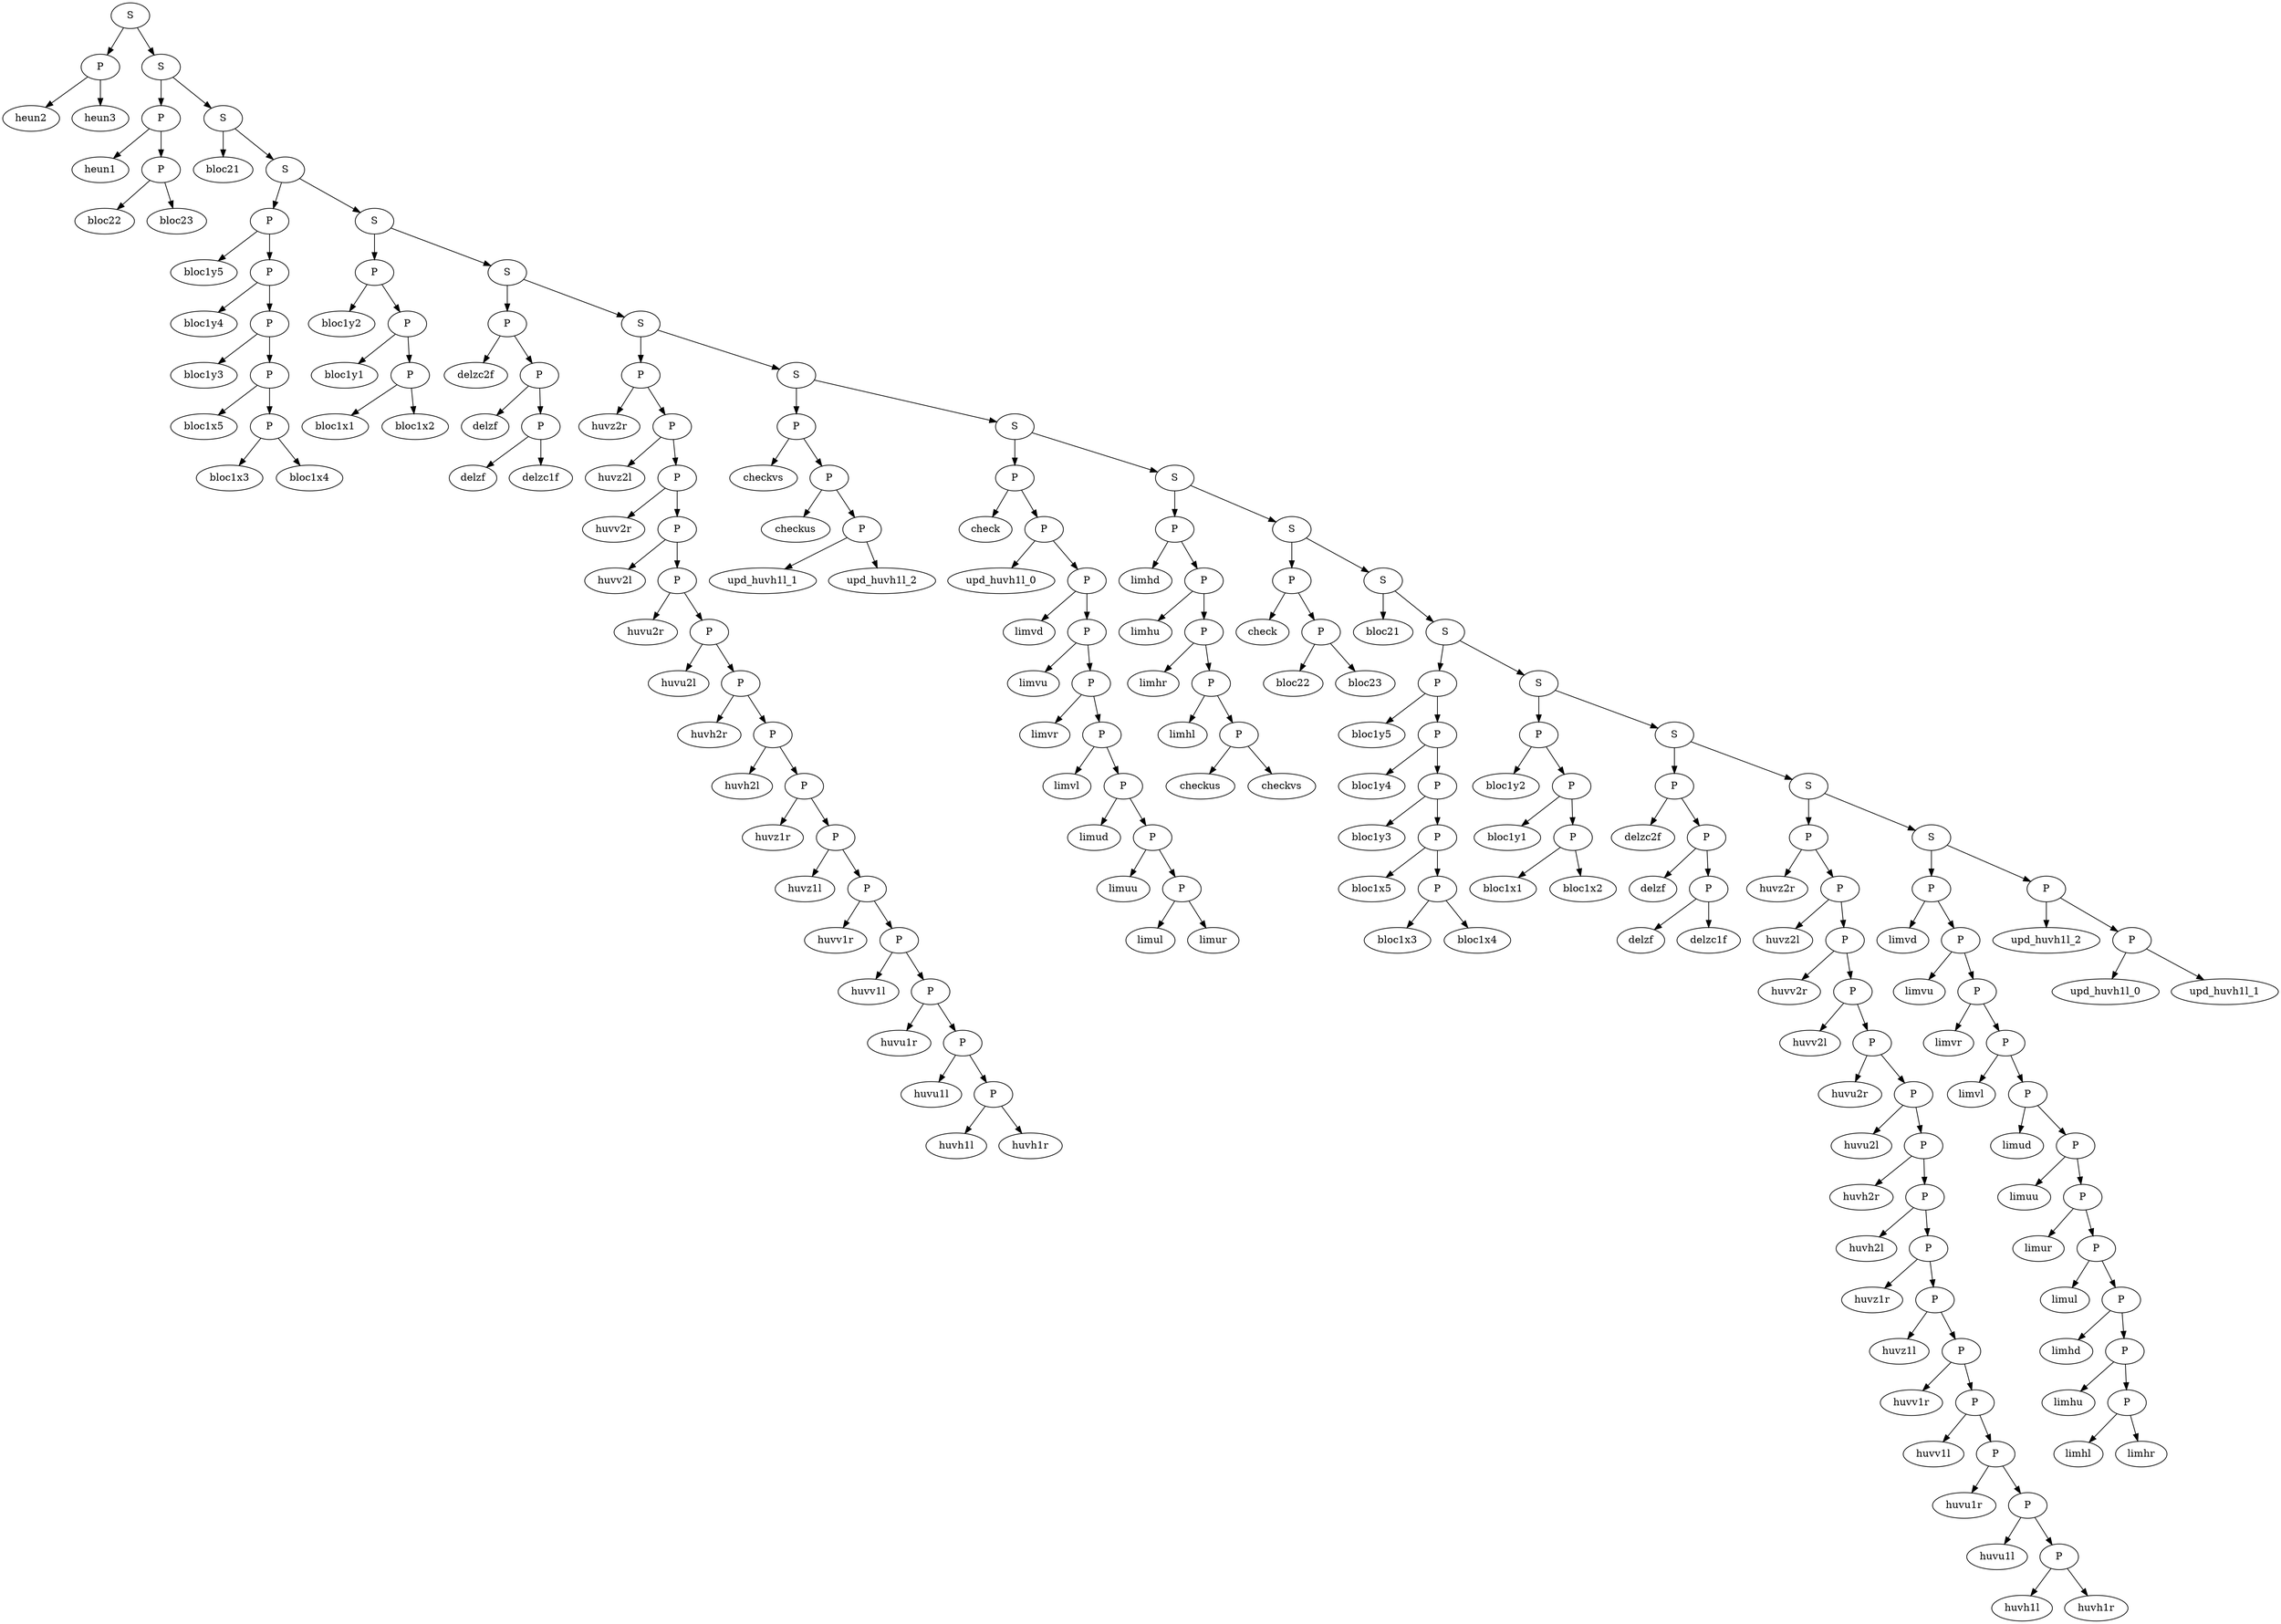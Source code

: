 strict digraph "union( ,  )" {
	node [label="\N"];
	0	 [label=limhl,
		order=0];
	1	 [label=limhr,
		order=1];
	2	 [label=limhu,
		order=1];
	3	 [label=limhd,
		order=1];
	4	 [label=limul,
		order=1];
	5	 [label=limur,
		order=1];
	6	 [label=limuu,
		order=1];
	7	 [label=limud,
		order=1];
	8	 [label=limvl,
		order=1];
	9	 [label=limvr,
		order=1];
	10	 [label=limvu,
		order=1];
	11	 [label=limvd,
		order=1];
	12	 [label=upd_huvh1l_0,
		order=1];
	13	 [label=upd_huvh1l_1,
		order=2];
	14	 [label=upd_huvh1l_2,
		order=1];
	15	 [label=huvh1l,
		order=2];
	16	 [label=huvh1r,
		order=3];
	17	 [label=huvu1l,
		order=2];
	18	 [label=huvu1r,
		order=2];
	19	 [label=huvv1l,
		order=2];
	20	 [label=huvv1r,
		order=2];
	21	 [label=huvz1l,
		order=2];
	22	 [label=huvz1r,
		order=2];
	23	 [label=huvh2l,
		order=2];
	24	 [label=huvh2r,
		order=2];
	25	 [label=huvu2l,
		order=2];
	26	 [label=huvu2r,
		order=2];
	27	 [label=huvv2l,
		order=2];
	28	 [label=huvv2r,
		order=2];
	29	 [label=huvz2l,
		order=2];
	30	 [label=huvz2r,
		order=2];
	31	 [label=delzf,
		order=3];
	32	 [label=delzc1f,
		order=4];
	33	 [label=delzf,
		order=3];
	34	 [label=delzc2f,
		order=3];
	35	 [label=bloc1x1,
		order=4];
	36	 [label=bloc1x2,
		order=5];
	37	 [label=bloc1x3,
		order=5];
	38	 [label=bloc1x4,
		order=6];
	39	 [label=bloc1x5,
		order=5];
	40	 [label=bloc1y1,
		order=4];
	41	 [label=bloc1y2,
		order=4];
	42	 [label=bloc1y3,
		order=5];
	43	 [label=bloc1y4,
		order=5];
	44	 [label=bloc1y5,
		order=5];
	45	 [label=bloc21,
		order=6];
	46	 [label=bloc22,
		order=7];
	47	 [label=bloc23,
		order=8];
	48	 [label=check,
		order=7];
	49	 [label=checkus,
		order=8];
	50	 [label=checkvs,
		order=9];
	51	 [label=limhl,
		order=8];
	52	 [label=limhr,
		order=8];
	53	 [label=limhu,
		order=8];
	54	 [label=limhd,
		order=8];
	55	 [label=limul,
		order=9];
	56	 [label=limur,
		order=10];
	57	 [label=limuu,
		order=9];
	58	 [label=limud,
		order=9];
	59	 [label=limvl,
		order=9];
	60	 [label=limvr,
		order=9];
	61	 [label=limvu,
		order=9];
	62	 [label=limvd,
		order=9];
	63	 [label=upd_huvh1l_0,
		order=9];
	64	 [label=upd_huvh1l_1,
		order=10];
	65	 [label=upd_huvh1l_2,
		order=11];
	66	 [label=huvh1l,
		order=11];
	67	 [label=huvh1r,
		order=12];
	68	 [label=huvu1l,
		order=11];
	69	 [label=huvu1r,
		order=11];
	70	 [label=huvv1l,
		order=11];
	71	 [label=huvv1r,
		order=11];
	72	 [label=huvz1l,
		order=11];
	73	 [label=huvz1r,
		order=11];
	74	 [label=huvh2l,
		order=11];
	75	 [label=huvh2r,
		order=11];
	76	 [label=huvu2l,
		order=11];
	77	 [label=huvu2r,
		order=11];
	78	 [label=huvv2l,
		order=11];
	79	 [label=huvv2r,
		order=11];
	80	 [label=huvz2l,
		order=11];
	81	 [label=huvz2r,
		order=11];
	82	 [label=delzf,
		order=12];
	83	 [label=delzc1f,
		order=13];
	84	 [label=delzf,
		order=12];
	85	 [label=delzc2f,
		order=12];
	86	 [label=bloc1x1,
		order=13];
	87	 [label=bloc1x2,
		order=14];
	88	 [label=bloc1x3,
		order=14];
	89	 [label=bloc1x4,
		order=15];
	90	 [label=bloc1x5,
		order=14];
	91	 [label=bloc1y1,
		order=13];
	92	 [label=bloc1y2,
		order=13];
	93	 [label=bloc1y3,
		order=14];
	94	 [label=bloc1y4,
		order=14];
	95	 [label=bloc1y5,
		order=14];
	96	 [label=bloc21,
		order=15];
	97	 [label=bloc22,
		order=16];
	98	 [label=bloc23,
		order=17];
	99	 [label=heun1,
		order=16];
	100	 [label=heun2,
		order=17];
	101	 [label=heun3,
		order=18];
	102	 [label=check,
		order=9];
	103	 [label=checkus,
		order=10];
	104	 [label=checkvs,
		order=10];
	105	 [label=P,
		order=0];
	105 -> 0;
	105 -> 1;
	106	 [label=P,
		order=0];
	106 -> 2;
	106 -> 105;
	107	 [label=P,
		order=0];
	107 -> 3;
	107 -> 106;
	108	 [label=P,
		order=0];
	108 -> 4;
	108 -> 107;
	109	 [label=P,
		order=0];
	109 -> 5;
	109 -> 108;
	110	 [label=P,
		order=0];
	110 -> 6;
	110 -> 109;
	111	 [label=P,
		order=0];
	111 -> 7;
	111 -> 110;
	112	 [label=P,
		order=0];
	112 -> 8;
	112 -> 111;
	113	 [label=P,
		order=0];
	113 -> 9;
	113 -> 112;
	114	 [label=P,
		order=0];
	114 -> 10;
	114 -> 113;
	115	 [label=P,
		order=0];
	115 -> 11;
	115 -> 114;
	116	 [label=P,
		order=0];
	116 -> 12;
	116 -> 13;
	117	 [label=P,
		order=1];
	117 -> 14;
	117 -> 116;
	118	 [label=P,
		order=0];
	118 -> 15;
	118 -> 16;
	119	 [label=P,
		order=0];
	119 -> 17;
	119 -> 118;
	120	 [label=P,
		order=0];
	120 -> 18;
	120 -> 119;
	121	 [label=P,
		order=0];
	121 -> 19;
	121 -> 120;
	122	 [label=P,
		order=0];
	122 -> 20;
	122 -> 121;
	123	 [label=P,
		order=0];
	123 -> 21;
	123 -> 122;
	124	 [label=P,
		order=0];
	124 -> 22;
	124 -> 123;
	125	 [label=P,
		order=0];
	125 -> 23;
	125 -> 124;
	126	 [label=P,
		order=0];
	126 -> 24;
	126 -> 125;
	127	 [label=P,
		order=0];
	127 -> 25;
	127 -> 126;
	128	 [label=P,
		order=0];
	128 -> 26;
	128 -> 127;
	129	 [label=P,
		order=0];
	129 -> 27;
	129 -> 128;
	130	 [label=P,
		order=0];
	130 -> 28;
	130 -> 129;
	131	 [label=P,
		order=0];
	131 -> 29;
	131 -> 130;
	132	 [label=P,
		order=1];
	132 -> 30;
	132 -> 131;
	133	 [label=P,
		order=0];
	133 -> 31;
	133 -> 32;
	134	 [label=P,
		order=0];
	134 -> 33;
	134 -> 133;
	135	 [label=P,
		order=1];
	135 -> 34;
	135 -> 134;
	136	 [label=P,
		order=0];
	136 -> 35;
	136 -> 36;
	137	 [label=P,
		order=0];
	137 -> 37;
	137 -> 38;
	138	 [label=P,
		order=0];
	138 -> 39;
	138 -> 137;
	139	 [label=P,
		order=0];
	139 -> 40;
	139 -> 136;
	140	 [label=P,
		order=1];
	140 -> 41;
	140 -> 139;
	141	 [label=P,
		order=0];
	141 -> 42;
	141 -> 138;
	142	 [label=P,
		order=0];
	142 -> 43;
	142 -> 141;
	143	 [label=P,
		order=1];
	143 -> 44;
	143 -> 142;
	144	 [label=P,
		order=0];
	144 -> 46;
	144 -> 47;
	145	 [label=P,
		order=1];
	145 -> 48;
	145 -> 144;
	146	 [label=P,
		order=0];
	146 -> 49;
	146 -> 50;
	147	 [label=P,
		order=0];
	147 -> 51;
	147 -> 146;
	148	 [label=P,
		order=0];
	148 -> 52;
	148 -> 147;
	149	 [label=P,
		order=0];
	149 -> 53;
	149 -> 148;
	150	 [label=P,
		order=1];
	150 -> 54;
	150 -> 149;
	151	 [label=P,
		order=0];
	151 -> 55;
	151 -> 56;
	152	 [label=P,
		order=0];
	152 -> 57;
	152 -> 151;
	153	 [label=P,
		order=0];
	153 -> 58;
	153 -> 152;
	154	 [label=P,
		order=0];
	154 -> 59;
	154 -> 153;
	155	 [label=P,
		order=0];
	155 -> 60;
	155 -> 154;
	156	 [label=P,
		order=0];
	156 -> 61;
	156 -> 155;
	157	 [label=P,
		order=0];
	157 -> 62;
	157 -> 156;
	158	 [label=P,
		order=0];
	158 -> 63;
	158 -> 157;
	159	 [label=P,
		order=0];
	159 -> 64;
	159 -> 65;
	160	 [label=P,
		order=0];
	160 -> 66;
	160 -> 67;
	161	 [label=P,
		order=0];
	161 -> 68;
	161 -> 160;
	162	 [label=P,
		order=0];
	162 -> 69;
	162 -> 161;
	163	 [label=P,
		order=0];
	163 -> 70;
	163 -> 162;
	164	 [label=P,
		order=0];
	164 -> 71;
	164 -> 163;
	165	 [label=P,
		order=0];
	165 -> 72;
	165 -> 164;
	166	 [label=P,
		order=0];
	166 -> 73;
	166 -> 165;
	167	 [label=P,
		order=0];
	167 -> 74;
	167 -> 166;
	168	 [label=P,
		order=0];
	168 -> 75;
	168 -> 167;
	169	 [label=P,
		order=0];
	169 -> 76;
	169 -> 168;
	170	 [label=P,
		order=0];
	170 -> 77;
	170 -> 169;
	171	 [label=P,
		order=0];
	171 -> 78;
	171 -> 170;
	172	 [label=P,
		order=0];
	172 -> 79;
	172 -> 171;
	173	 [label=P,
		order=0];
	173 -> 80;
	173 -> 172;
	174	 [label=P,
		order=1];
	174 -> 81;
	174 -> 173;
	175	 [label=P,
		order=0];
	175 -> 82;
	175 -> 83;
	176	 [label=P,
		order=0];
	176 -> 84;
	176 -> 175;
	177	 [label=P,
		order=1];
	177 -> 85;
	177 -> 176;
	178	 [label=P,
		order=0];
	178 -> 86;
	178 -> 87;
	179	 [label=P,
		order=0];
	179 -> 88;
	179 -> 89;
	180	 [label=P,
		order=0];
	180 -> 90;
	180 -> 179;
	181	 [label=P,
		order=0];
	181 -> 91;
	181 -> 178;
	182	 [label=P,
		order=1];
	182 -> 92;
	182 -> 181;
	183	 [label=P,
		order=0];
	183 -> 93;
	183 -> 180;
	184	 [label=P,
		order=0];
	184 -> 94;
	184 -> 183;
	185	 [label=P,
		order=1];
	185 -> 95;
	185 -> 184;
	186	 [label=P,
		order=0];
	186 -> 97;
	186 -> 98;
	187	 [label=P,
		order=1];
	187 -> 99;
	187 -> 186;
	188	 [label=P,
		order=1];
	188 -> 100;
	188 -> 101;
	189	 [label=P,
		order=1];
	189 -> 102;
	189 -> 158;
	190	 [label=P,
		order=0];
	190 -> 103;
	190 -> 159;
	191	 [label=P,
		order=1];
	191 -> 104;
	191 -> 190;
	192	 [label=S,
		order=0];
	192 -> 115;
	192 -> 117;
	193	 [label=S,
		order=0];
	193 -> 132;
	193 -> 192;
	194	 [label=S,
		order=0];
	194 -> 135;
	194 -> 193;
	195	 [label=S,
		order=0];
	195 -> 140;
	195 -> 194;
	196	 [label=S,
		order=0];
	196 -> 143;
	196 -> 195;
	197	 [label=S,
		order=0];
	197 -> 45;
	197 -> 196;
	198	 [label=S,
		order=0];
	198 -> 145;
	198 -> 197;
	199	 [label=S,
		order=0];
	199 -> 150;
	199 -> 198;
	200	 [label=S,
		order=0];
	200 -> 189;
	200 -> 199;
	201	 [label=S,
		order=0];
	201 -> 191;
	201 -> 200;
	202	 [label=S,
		order=0];
	202 -> 174;
	202 -> 201;
	203	 [label=S,
		order=0];
	203 -> 177;
	203 -> 202;
	204	 [label=S,
		order=0];
	204 -> 182;
	204 -> 203;
	205	 [label=S,
		order=0];
	205 -> 185;
	205 -> 204;
	206	 [label=S,
		order=0];
	206 -> 96;
	206 -> 205;
	207	 [label=S,
		order=0];
	207 -> 187;
	207 -> 206;
	208	 [label=S,
		order=0];
	208 -> 188;
	208 -> 207;
}
